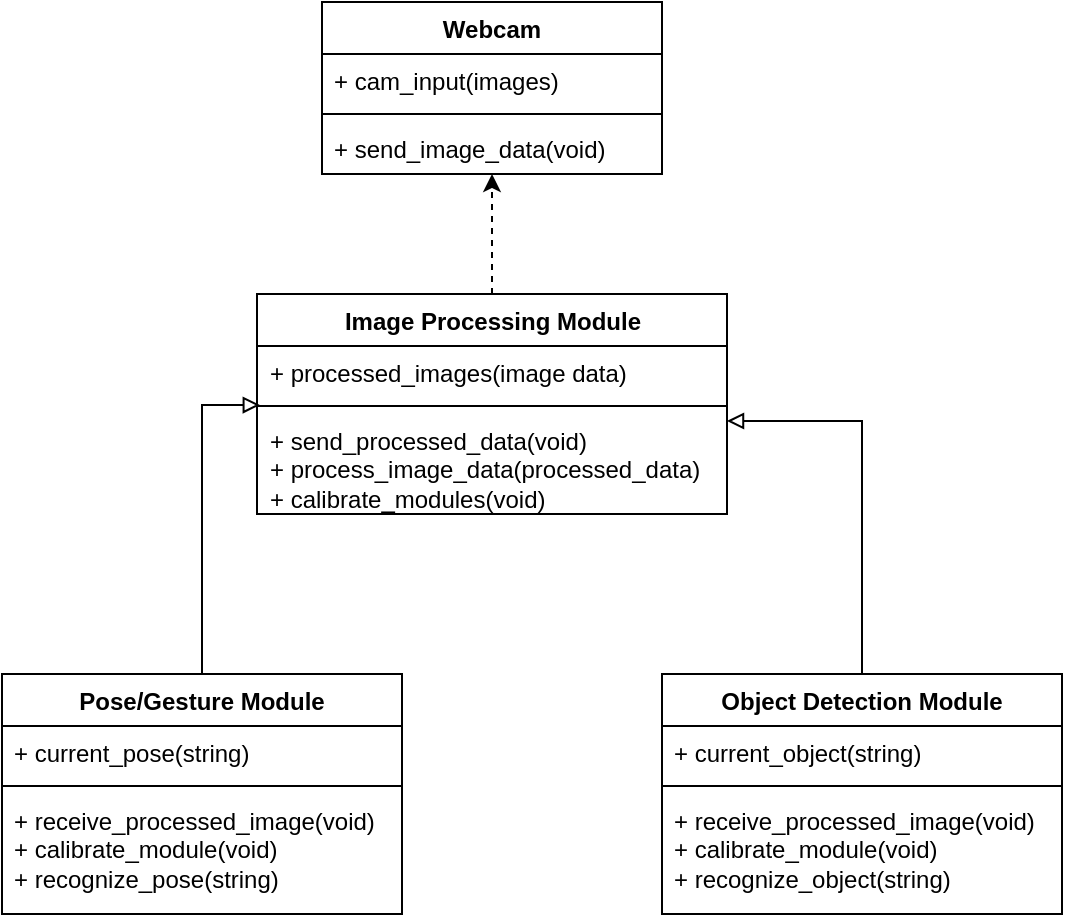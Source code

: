 <mxfile version="21.3.0" type="github">
  <diagram name="Page-1" id="sGBAXphiRTPWu8UHCnOA">
    <mxGraphModel dx="598" dy="472" grid="1" gridSize="10" guides="1" tooltips="1" connect="1" arrows="1" fold="1" page="1" pageScale="1" pageWidth="850" pageHeight="1100" math="0" shadow="0">
      <root>
        <mxCell id="0" />
        <mxCell id="1" parent="0" />
        <mxCell id="FipW-_BVYp_iPKXNXa2D-7" value="Webcam" style="swimlane;fontStyle=1;align=center;verticalAlign=top;childLayout=stackLayout;horizontal=1;startSize=26;horizontalStack=0;resizeParent=1;resizeParentMax=0;resizeLast=0;collapsible=1;marginBottom=0;whiteSpace=wrap;html=1;" vertex="1" parent="1">
          <mxGeometry x="220" y="14" width="170" height="86" as="geometry" />
        </mxCell>
        <mxCell id="FipW-_BVYp_iPKXNXa2D-8" value="+ cam_input(images)" style="text;strokeColor=none;fillColor=none;align=left;verticalAlign=top;spacingLeft=4;spacingRight=4;overflow=hidden;rotatable=0;points=[[0,0.5],[1,0.5]];portConstraint=eastwest;whiteSpace=wrap;html=1;" vertex="1" parent="FipW-_BVYp_iPKXNXa2D-7">
          <mxGeometry y="26" width="170" height="26" as="geometry" />
        </mxCell>
        <mxCell id="FipW-_BVYp_iPKXNXa2D-9" value="" style="line;strokeWidth=1;fillColor=none;align=left;verticalAlign=middle;spacingTop=-1;spacingLeft=3;spacingRight=3;rotatable=0;labelPosition=right;points=[];portConstraint=eastwest;strokeColor=inherit;" vertex="1" parent="FipW-_BVYp_iPKXNXa2D-7">
          <mxGeometry y="52" width="170" height="8" as="geometry" />
        </mxCell>
        <mxCell id="FipW-_BVYp_iPKXNXa2D-10" value="+ send_image_data(void)" style="text;strokeColor=none;fillColor=none;align=left;verticalAlign=top;spacingLeft=4;spacingRight=4;overflow=hidden;rotatable=0;points=[[0,0.5],[1,0.5]];portConstraint=eastwest;whiteSpace=wrap;html=1;" vertex="1" parent="FipW-_BVYp_iPKXNXa2D-7">
          <mxGeometry y="60" width="170" height="26" as="geometry" />
        </mxCell>
        <mxCell id="FipW-_BVYp_iPKXNXa2D-24" style="edgeStyle=orthogonalEdgeStyle;rounded=0;orthogonalLoop=1;jettySize=auto;html=1;exitX=0.5;exitY=0;exitDx=0;exitDy=0;dashed=1;" edge="1" parent="1" source="FipW-_BVYp_iPKXNXa2D-11">
          <mxGeometry relative="1" as="geometry">
            <mxPoint x="305" y="100" as="targetPoint" />
          </mxGeometry>
        </mxCell>
        <mxCell id="FipW-_BVYp_iPKXNXa2D-11" value="Image Processing Module" style="swimlane;fontStyle=1;align=center;verticalAlign=top;childLayout=stackLayout;horizontal=1;startSize=26;horizontalStack=0;resizeParent=1;resizeParentMax=0;resizeLast=0;collapsible=1;marginBottom=0;whiteSpace=wrap;html=1;" vertex="1" parent="1">
          <mxGeometry x="187.5" y="160" width="235" height="110" as="geometry" />
        </mxCell>
        <mxCell id="FipW-_BVYp_iPKXNXa2D-12" value="+ processed_images(image data)" style="text;strokeColor=none;fillColor=none;align=left;verticalAlign=top;spacingLeft=4;spacingRight=4;overflow=hidden;rotatable=0;points=[[0,0.5],[1,0.5]];portConstraint=eastwest;whiteSpace=wrap;html=1;" vertex="1" parent="FipW-_BVYp_iPKXNXa2D-11">
          <mxGeometry y="26" width="235" height="26" as="geometry" />
        </mxCell>
        <mxCell id="FipW-_BVYp_iPKXNXa2D-13" value="" style="line;strokeWidth=1;fillColor=none;align=left;verticalAlign=middle;spacingTop=-1;spacingLeft=3;spacingRight=3;rotatable=0;labelPosition=right;points=[];portConstraint=eastwest;strokeColor=inherit;" vertex="1" parent="FipW-_BVYp_iPKXNXa2D-11">
          <mxGeometry y="52" width="235" height="8" as="geometry" />
        </mxCell>
        <mxCell id="FipW-_BVYp_iPKXNXa2D-14" value="+ send_processed_data(void)&lt;br&gt;+ process_image_data(processed_data)&lt;br&gt;+ calibrate_modules(void)" style="text;strokeColor=none;fillColor=none;align=left;verticalAlign=top;spacingLeft=4;spacingRight=4;overflow=hidden;rotatable=0;points=[[0,0.5],[1,0.5]];portConstraint=eastwest;whiteSpace=wrap;html=1;" vertex="1" parent="FipW-_BVYp_iPKXNXa2D-11">
          <mxGeometry y="60" width="235" height="50" as="geometry" />
        </mxCell>
        <mxCell id="FipW-_BVYp_iPKXNXa2D-26" style="edgeStyle=orthogonalEdgeStyle;rounded=0;orthogonalLoop=1;jettySize=auto;html=1;exitX=0.5;exitY=0;exitDx=0;exitDy=0;endArrow=block;endFill=0;entryX=0.006;entryY=1.135;entryDx=0;entryDy=0;entryPerimeter=0;" edge="1" parent="1" source="FipW-_BVYp_iPKXNXa2D-15" target="FipW-_BVYp_iPKXNXa2D-12">
          <mxGeometry relative="1" as="geometry">
            <mxPoint x="190" y="280" as="targetPoint" />
          </mxGeometry>
        </mxCell>
        <mxCell id="FipW-_BVYp_iPKXNXa2D-15" value="Pose/Gesture Module" style="swimlane;fontStyle=1;align=center;verticalAlign=top;childLayout=stackLayout;horizontal=1;startSize=26;horizontalStack=0;resizeParent=1;resizeParentMax=0;resizeLast=0;collapsible=1;marginBottom=0;whiteSpace=wrap;html=1;" vertex="1" parent="1">
          <mxGeometry x="60" y="350" width="200" height="120" as="geometry" />
        </mxCell>
        <mxCell id="FipW-_BVYp_iPKXNXa2D-16" value="+ current_pose(string)" style="text;strokeColor=none;fillColor=none;align=left;verticalAlign=top;spacingLeft=4;spacingRight=4;overflow=hidden;rotatable=0;points=[[0,0.5],[1,0.5]];portConstraint=eastwest;whiteSpace=wrap;html=1;" vertex="1" parent="FipW-_BVYp_iPKXNXa2D-15">
          <mxGeometry y="26" width="200" height="26" as="geometry" />
        </mxCell>
        <mxCell id="FipW-_BVYp_iPKXNXa2D-17" value="" style="line;strokeWidth=1;fillColor=none;align=left;verticalAlign=middle;spacingTop=-1;spacingLeft=3;spacingRight=3;rotatable=0;labelPosition=right;points=[];portConstraint=eastwest;strokeColor=inherit;" vertex="1" parent="FipW-_BVYp_iPKXNXa2D-15">
          <mxGeometry y="52" width="200" height="8" as="geometry" />
        </mxCell>
        <mxCell id="FipW-_BVYp_iPKXNXa2D-18" value="+ receive_processed_image(void)&lt;br&gt;+ calibrate_module(void)&lt;br&gt;+ recognize_pose(string)" style="text;strokeColor=none;fillColor=none;align=left;verticalAlign=top;spacingLeft=4;spacingRight=4;overflow=hidden;rotatable=0;points=[[0,0.5],[1,0.5]];portConstraint=eastwest;whiteSpace=wrap;html=1;" vertex="1" parent="FipW-_BVYp_iPKXNXa2D-15">
          <mxGeometry y="60" width="200" height="60" as="geometry" />
        </mxCell>
        <mxCell id="FipW-_BVYp_iPKXNXa2D-27" style="edgeStyle=orthogonalEdgeStyle;rounded=0;orthogonalLoop=1;jettySize=auto;html=1;exitX=0.5;exitY=0;exitDx=0;exitDy=0;endArrow=block;endFill=0;entryX=1;entryY=0.07;entryDx=0;entryDy=0;entryPerimeter=0;" edge="1" parent="1" source="FipW-_BVYp_iPKXNXa2D-19" target="FipW-_BVYp_iPKXNXa2D-14">
          <mxGeometry relative="1" as="geometry">
            <mxPoint x="420" y="280" as="targetPoint" />
          </mxGeometry>
        </mxCell>
        <mxCell id="FipW-_BVYp_iPKXNXa2D-19" value="Object Detection Module" style="swimlane;fontStyle=1;align=center;verticalAlign=top;childLayout=stackLayout;horizontal=1;startSize=26;horizontalStack=0;resizeParent=1;resizeParentMax=0;resizeLast=0;collapsible=1;marginBottom=0;whiteSpace=wrap;html=1;" vertex="1" parent="1">
          <mxGeometry x="390" y="350" width="200" height="120" as="geometry" />
        </mxCell>
        <mxCell id="FipW-_BVYp_iPKXNXa2D-20" value="+ current_object(string)" style="text;strokeColor=none;fillColor=none;align=left;verticalAlign=top;spacingLeft=4;spacingRight=4;overflow=hidden;rotatable=0;points=[[0,0.5],[1,0.5]];portConstraint=eastwest;whiteSpace=wrap;html=1;" vertex="1" parent="FipW-_BVYp_iPKXNXa2D-19">
          <mxGeometry y="26" width="200" height="26" as="geometry" />
        </mxCell>
        <mxCell id="FipW-_BVYp_iPKXNXa2D-21" value="" style="line;strokeWidth=1;fillColor=none;align=left;verticalAlign=middle;spacingTop=-1;spacingLeft=3;spacingRight=3;rotatable=0;labelPosition=right;points=[];portConstraint=eastwest;strokeColor=inherit;" vertex="1" parent="FipW-_BVYp_iPKXNXa2D-19">
          <mxGeometry y="52" width="200" height="8" as="geometry" />
        </mxCell>
        <mxCell id="FipW-_BVYp_iPKXNXa2D-22" value="+ receive_processed_image(void)&lt;br style=&quot;border-color: var(--border-color);&quot;&gt;+ calibrate_module(void)&lt;br style=&quot;border-color: var(--border-color);&quot;&gt;+ recognize_object(string)" style="text;strokeColor=none;fillColor=none;align=left;verticalAlign=top;spacingLeft=4;spacingRight=4;overflow=hidden;rotatable=0;points=[[0,0.5],[1,0.5]];portConstraint=eastwest;whiteSpace=wrap;html=1;" vertex="1" parent="FipW-_BVYp_iPKXNXa2D-19">
          <mxGeometry y="60" width="200" height="60" as="geometry" />
        </mxCell>
      </root>
    </mxGraphModel>
  </diagram>
</mxfile>
